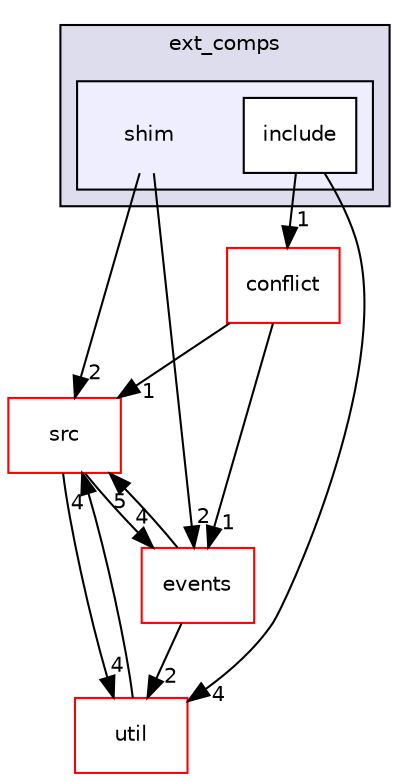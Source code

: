 digraph "ext_comps/shim" {
  compound=true
  node [ fontsize="10", fontname="Helvetica"];
  edge [ labelfontsize="10", labelfontname="Helvetica"];
  subgraph clusterdir_d7c209a246552ade0a12df4403b93cd5 {
    graph [ bgcolor="#ddddee", pencolor="black", label="ext_comps" fontname="Helvetica", fontsize="10", URL="dir_d7c209a246552ade0a12df4403b93cd5.html"]
  subgraph clusterdir_6c4861834e4980f643fd42e1bccda41f {
    graph [ bgcolor="#eeeeff", pencolor="black", label="" URL="dir_6c4861834e4980f643fd42e1bccda41f.html"];
    dir_6c4861834e4980f643fd42e1bccda41f [shape=plaintext label="shim"];
    dir_74dfbba08cf6ef0a71c77669f06dfb6d [shape=box label="include" color="black" fillcolor="white" style="filled" URL="dir_74dfbba08cf6ef0a71c77669f06dfb6d.html"];
  }
  }
  dir_68267d1309a1af8e8297ef4c3efbcdba [shape=box label="src" fillcolor="white" style="filled" color="red" URL="dir_68267d1309a1af8e8297ef4c3efbcdba.html"];
  dir_23ec12649285f9fabf3a6b7380226c28 [shape=box label="util" fillcolor="white" style="filled" color="red" URL="dir_23ec12649285f9fabf3a6b7380226c28.html"];
  dir_90773cd7cea9981a02d706a4ae4d09c1 [shape=box label="conflict" fillcolor="white" style="filled" color="red" URL="dir_90773cd7cea9981a02d706a4ae4d09c1.html"];
  dir_7d604191edc08013a26f918aa8ef79ad [shape=box label="events" fillcolor="white" style="filled" color="red" URL="dir_7d604191edc08013a26f918aa8ef79ad.html"];
  dir_68267d1309a1af8e8297ef4c3efbcdba->dir_23ec12649285f9fabf3a6b7380226c28 [headlabel="4", labeldistance=1.5 headhref="dir_000020_000028.html"];
  dir_68267d1309a1af8e8297ef4c3efbcdba->dir_7d604191edc08013a26f918aa8ef79ad [headlabel="4", labeldistance=1.5 headhref="dir_000020_000016.html"];
  dir_23ec12649285f9fabf3a6b7380226c28->dir_68267d1309a1af8e8297ef4c3efbcdba [headlabel="4", labeldistance=1.5 headhref="dir_000028_000020.html"];
  dir_6c4861834e4980f643fd42e1bccda41f->dir_68267d1309a1af8e8297ef4c3efbcdba [headlabel="2", labeldistance=1.5 headhref="dir_000017_000020.html"];
  dir_6c4861834e4980f643fd42e1bccda41f->dir_7d604191edc08013a26f918aa8ef79ad [headlabel="2", labeldistance=1.5 headhref="dir_000017_000016.html"];
  dir_90773cd7cea9981a02d706a4ae4d09c1->dir_68267d1309a1af8e8297ef4c3efbcdba [headlabel="1", labeldistance=1.5 headhref="dir_000012_000020.html"];
  dir_90773cd7cea9981a02d706a4ae4d09c1->dir_7d604191edc08013a26f918aa8ef79ad [headlabel="1", labeldistance=1.5 headhref="dir_000012_000016.html"];
  dir_7d604191edc08013a26f918aa8ef79ad->dir_68267d1309a1af8e8297ef4c3efbcdba [headlabel="5", labeldistance=1.5 headhref="dir_000016_000020.html"];
  dir_7d604191edc08013a26f918aa8ef79ad->dir_23ec12649285f9fabf3a6b7380226c28 [headlabel="2", labeldistance=1.5 headhref="dir_000016_000028.html"];
  dir_74dfbba08cf6ef0a71c77669f06dfb6d->dir_23ec12649285f9fabf3a6b7380226c28 [headlabel="4", labeldistance=1.5 headhref="dir_000019_000028.html"];
  dir_74dfbba08cf6ef0a71c77669f06dfb6d->dir_90773cd7cea9981a02d706a4ae4d09c1 [headlabel="1", labeldistance=1.5 headhref="dir_000019_000012.html"];
}
